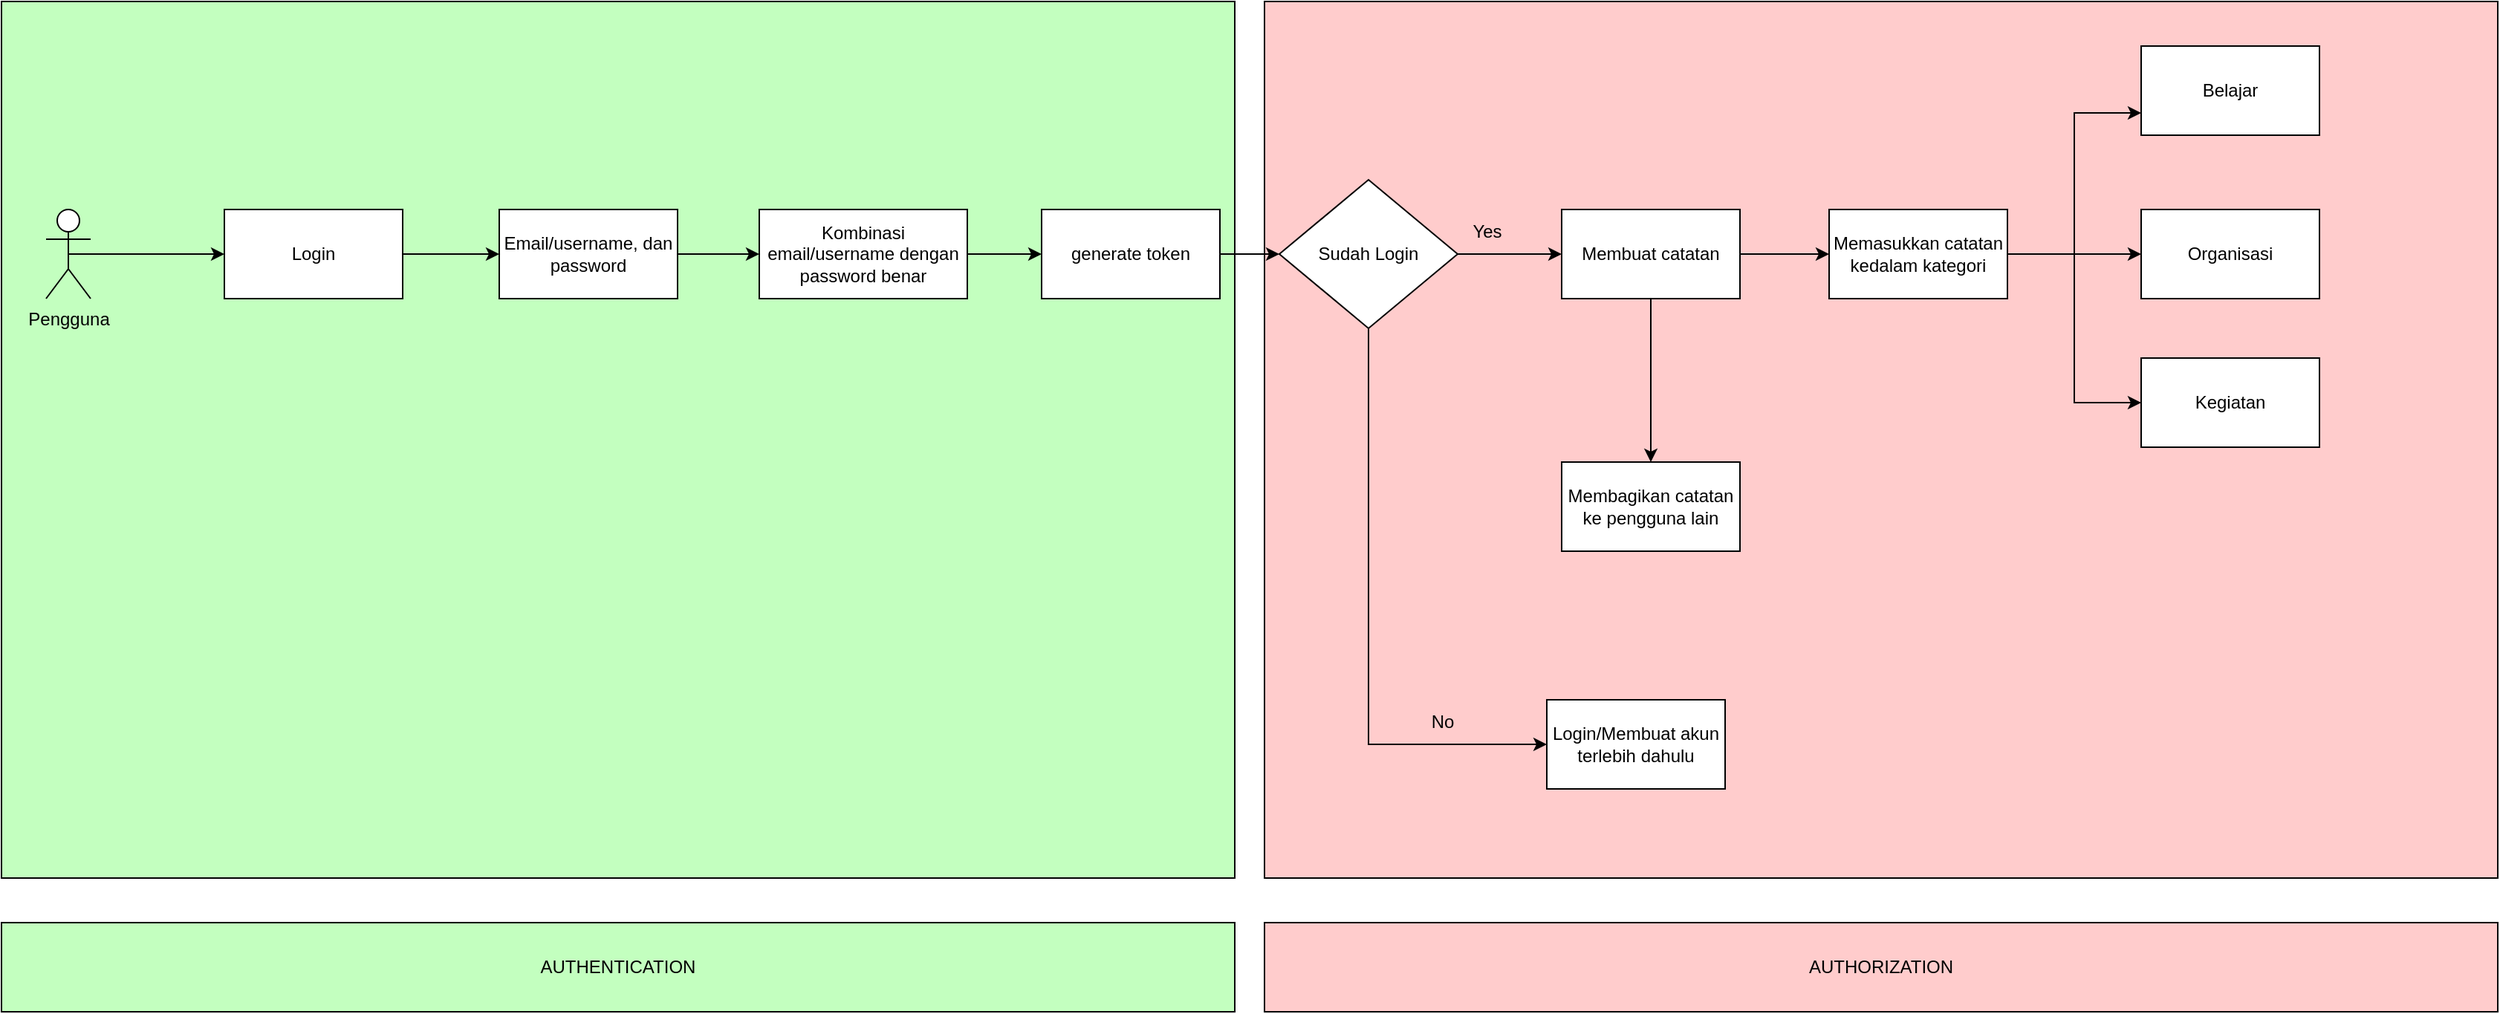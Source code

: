 <mxfile version="21.3.2" type="github">
  <diagram name="Page-1" id="tQe-SDcEBAgHt23FgPnO">
    <mxGraphModel dx="2150" dy="872" grid="1" gridSize="10" guides="1" tooltips="1" connect="1" arrows="1" fold="1" page="1" pageScale="1" pageWidth="850" pageHeight="1100" math="0" shadow="0">
      <root>
        <mxCell id="0" />
        <mxCell id="1" parent="0" />
        <mxCell id="NI7PQchnpD4Go9YrwPrF-54" value="" style="rounded=0;whiteSpace=wrap;html=1;fillColor=#FFCCCC;" vertex="1" parent="1">
          <mxGeometry x="880" y="80" width="830" height="590" as="geometry" />
        </mxCell>
        <mxCell id="NI7PQchnpD4Go9YrwPrF-50" value="" style="rounded=0;whiteSpace=wrap;html=1;fillColor=#C3FFBF;" vertex="1" parent="1">
          <mxGeometry x="30" y="80" width="830" height="590" as="geometry" />
        </mxCell>
        <mxCell id="NI7PQchnpD4Go9YrwPrF-4" style="edgeStyle=orthogonalEdgeStyle;rounded=0;orthogonalLoop=1;jettySize=auto;html=1;exitX=0.5;exitY=0.5;exitDx=0;exitDy=0;exitPerimeter=0;" edge="1" parent="1" source="NI7PQchnpD4Go9YrwPrF-1" target="NI7PQchnpD4Go9YrwPrF-2">
          <mxGeometry relative="1" as="geometry" />
        </mxCell>
        <mxCell id="NI7PQchnpD4Go9YrwPrF-1" value="Pengguna" style="shape=umlActor;verticalLabelPosition=bottom;verticalAlign=top;html=1;outlineConnect=0;" vertex="1" parent="1">
          <mxGeometry x="60" y="220" width="30" height="60" as="geometry" />
        </mxCell>
        <mxCell id="NI7PQchnpD4Go9YrwPrF-5" style="edgeStyle=orthogonalEdgeStyle;rounded=0;orthogonalLoop=1;jettySize=auto;html=1;exitX=1;exitY=0.5;exitDx=0;exitDy=0;entryX=0;entryY=0.5;entryDx=0;entryDy=0;" edge="1" parent="1" source="NI7PQchnpD4Go9YrwPrF-2" target="NI7PQchnpD4Go9YrwPrF-3">
          <mxGeometry relative="1" as="geometry" />
        </mxCell>
        <mxCell id="NI7PQchnpD4Go9YrwPrF-2" value="Login" style="rounded=0;whiteSpace=wrap;html=1;" vertex="1" parent="1">
          <mxGeometry x="180" y="220" width="120" height="60" as="geometry" />
        </mxCell>
        <mxCell id="NI7PQchnpD4Go9YrwPrF-7" style="edgeStyle=orthogonalEdgeStyle;rounded=0;orthogonalLoop=1;jettySize=auto;html=1;exitX=1;exitY=0.5;exitDx=0;exitDy=0;" edge="1" parent="1" source="NI7PQchnpD4Go9YrwPrF-3" target="NI7PQchnpD4Go9YrwPrF-6">
          <mxGeometry relative="1" as="geometry" />
        </mxCell>
        <mxCell id="NI7PQchnpD4Go9YrwPrF-3" value="Email/username, dan password" style="rounded=0;whiteSpace=wrap;html=1;" vertex="1" parent="1">
          <mxGeometry x="365" y="220" width="120" height="60" as="geometry" />
        </mxCell>
        <mxCell id="NI7PQchnpD4Go9YrwPrF-37" style="edgeStyle=orthogonalEdgeStyle;rounded=0;orthogonalLoop=1;jettySize=auto;html=1;exitX=1;exitY=0.5;exitDx=0;exitDy=0;" edge="1" parent="1" source="NI7PQchnpD4Go9YrwPrF-6" target="NI7PQchnpD4Go9YrwPrF-36">
          <mxGeometry relative="1" as="geometry" />
        </mxCell>
        <mxCell id="NI7PQchnpD4Go9YrwPrF-6" value="Kombinasi email/username dengan password benar" style="rounded=0;whiteSpace=wrap;html=1;" vertex="1" parent="1">
          <mxGeometry x="540" y="220" width="140" height="60" as="geometry" />
        </mxCell>
        <mxCell id="NI7PQchnpD4Go9YrwPrF-14" style="edgeStyle=orthogonalEdgeStyle;rounded=0;orthogonalLoop=1;jettySize=auto;html=1;exitX=1;exitY=0.5;exitDx=0;exitDy=0;entryX=0;entryY=0.5;entryDx=0;entryDy=0;" edge="1" parent="1" source="NI7PQchnpD4Go9YrwPrF-8" target="NI7PQchnpD4Go9YrwPrF-9">
          <mxGeometry relative="1" as="geometry" />
        </mxCell>
        <mxCell id="NI7PQchnpD4Go9YrwPrF-17" style="edgeStyle=orthogonalEdgeStyle;rounded=0;orthogonalLoop=1;jettySize=auto;html=1;exitX=0.5;exitY=1;exitDx=0;exitDy=0;entryX=0;entryY=0.5;entryDx=0;entryDy=0;" edge="1" parent="1" source="NI7PQchnpD4Go9YrwPrF-8" target="NI7PQchnpD4Go9YrwPrF-16">
          <mxGeometry relative="1" as="geometry" />
        </mxCell>
        <mxCell id="NI7PQchnpD4Go9YrwPrF-8" value="Sudah Login" style="rhombus;whiteSpace=wrap;html=1;" vertex="1" parent="1">
          <mxGeometry x="890" y="200" width="120" height="100" as="geometry" />
        </mxCell>
        <mxCell id="NI7PQchnpD4Go9YrwPrF-19" style="edgeStyle=orthogonalEdgeStyle;rounded=0;orthogonalLoop=1;jettySize=auto;html=1;exitX=1;exitY=0.5;exitDx=0;exitDy=0;entryX=0;entryY=0.5;entryDx=0;entryDy=0;" edge="1" parent="1" source="NI7PQchnpD4Go9YrwPrF-9" target="NI7PQchnpD4Go9YrwPrF-10">
          <mxGeometry relative="1" as="geometry" />
        </mxCell>
        <mxCell id="NI7PQchnpD4Go9YrwPrF-34" style="edgeStyle=orthogonalEdgeStyle;rounded=0;orthogonalLoop=1;jettySize=auto;html=1;exitX=0.5;exitY=1;exitDx=0;exitDy=0;entryX=0.5;entryY=0;entryDx=0;entryDy=0;" edge="1" parent="1" source="NI7PQchnpD4Go9YrwPrF-9" target="NI7PQchnpD4Go9YrwPrF-28">
          <mxGeometry relative="1" as="geometry" />
        </mxCell>
        <mxCell id="NI7PQchnpD4Go9YrwPrF-9" value="Membuat catatan" style="rounded=0;whiteSpace=wrap;html=1;" vertex="1" parent="1">
          <mxGeometry x="1080" y="220" width="120" height="60" as="geometry" />
        </mxCell>
        <mxCell id="NI7PQchnpD4Go9YrwPrF-30" style="edgeStyle=orthogonalEdgeStyle;rounded=0;orthogonalLoop=1;jettySize=auto;html=1;exitX=1;exitY=0.5;exitDx=0;exitDy=0;" edge="1" parent="1" source="NI7PQchnpD4Go9YrwPrF-10" target="NI7PQchnpD4Go9YrwPrF-12">
          <mxGeometry relative="1" as="geometry" />
        </mxCell>
        <mxCell id="NI7PQchnpD4Go9YrwPrF-31" style="edgeStyle=orthogonalEdgeStyle;rounded=0;orthogonalLoop=1;jettySize=auto;html=1;exitX=1;exitY=0.25;exitDx=0;exitDy=0;entryX=0;entryY=0.75;entryDx=0;entryDy=0;" edge="1" parent="1" source="NI7PQchnpD4Go9YrwPrF-10" target="NI7PQchnpD4Go9YrwPrF-13">
          <mxGeometry relative="1" as="geometry">
            <Array as="points">
              <mxPoint x="1380" y="250" />
              <mxPoint x="1425" y="250" />
              <mxPoint x="1425" y="155" />
            </Array>
          </mxGeometry>
        </mxCell>
        <mxCell id="NI7PQchnpD4Go9YrwPrF-33" style="edgeStyle=orthogonalEdgeStyle;rounded=0;orthogonalLoop=1;jettySize=auto;html=1;exitX=1;exitY=0.75;exitDx=0;exitDy=0;entryX=0;entryY=0.5;entryDx=0;entryDy=0;" edge="1" parent="1" source="NI7PQchnpD4Go9YrwPrF-10" target="NI7PQchnpD4Go9YrwPrF-11">
          <mxGeometry relative="1" as="geometry">
            <Array as="points">
              <mxPoint x="1380" y="250" />
              <mxPoint x="1425" y="250" />
              <mxPoint x="1425" y="350" />
            </Array>
          </mxGeometry>
        </mxCell>
        <mxCell id="NI7PQchnpD4Go9YrwPrF-10" value="Memasukkan catatan kedalam kategori" style="rounded=0;whiteSpace=wrap;html=1;" vertex="1" parent="1">
          <mxGeometry x="1260" y="220" width="120" height="60" as="geometry" />
        </mxCell>
        <mxCell id="NI7PQchnpD4Go9YrwPrF-11" value="Kegiatan" style="rounded=0;whiteSpace=wrap;html=1;" vertex="1" parent="1">
          <mxGeometry x="1470" y="320" width="120" height="60" as="geometry" />
        </mxCell>
        <mxCell id="NI7PQchnpD4Go9YrwPrF-12" value="Organisasi" style="rounded=0;whiteSpace=wrap;html=1;" vertex="1" parent="1">
          <mxGeometry x="1470" y="220" width="120" height="60" as="geometry" />
        </mxCell>
        <mxCell id="NI7PQchnpD4Go9YrwPrF-13" value="Belajar" style="rounded=0;whiteSpace=wrap;html=1;" vertex="1" parent="1">
          <mxGeometry x="1470" y="110" width="120" height="60" as="geometry" />
        </mxCell>
        <mxCell id="NI7PQchnpD4Go9YrwPrF-15" value="Yes" style="text;html=1;strokeColor=none;fillColor=none;align=center;verticalAlign=middle;whiteSpace=wrap;rounded=0;" vertex="1" parent="1">
          <mxGeometry x="1000" y="220" width="60" height="30" as="geometry" />
        </mxCell>
        <mxCell id="NI7PQchnpD4Go9YrwPrF-16" value="Login/Membuat akun terlebih dahulu" style="rounded=0;whiteSpace=wrap;html=1;" vertex="1" parent="1">
          <mxGeometry x="1070" y="550" width="120" height="60" as="geometry" />
        </mxCell>
        <mxCell id="NI7PQchnpD4Go9YrwPrF-18" value="No" style="text;html=1;strokeColor=none;fillColor=none;align=center;verticalAlign=middle;whiteSpace=wrap;rounded=0;" vertex="1" parent="1">
          <mxGeometry x="970" y="550" width="60" height="30" as="geometry" />
        </mxCell>
        <mxCell id="NI7PQchnpD4Go9YrwPrF-28" value="Membagikan catatan ke pengguna lain" style="rounded=0;whiteSpace=wrap;html=1;" vertex="1" parent="1">
          <mxGeometry x="1080" y="390" width="120" height="60" as="geometry" />
        </mxCell>
        <mxCell id="NI7PQchnpD4Go9YrwPrF-38" style="edgeStyle=orthogonalEdgeStyle;rounded=0;orthogonalLoop=1;jettySize=auto;html=1;exitX=1;exitY=0.5;exitDx=0;exitDy=0;" edge="1" parent="1" source="NI7PQchnpD4Go9YrwPrF-36" target="NI7PQchnpD4Go9YrwPrF-8">
          <mxGeometry relative="1" as="geometry" />
        </mxCell>
        <mxCell id="NI7PQchnpD4Go9YrwPrF-36" value="generate token" style="rounded=0;whiteSpace=wrap;html=1;" vertex="1" parent="1">
          <mxGeometry x="730" y="220" width="120" height="60" as="geometry" />
        </mxCell>
        <mxCell id="NI7PQchnpD4Go9YrwPrF-52" value="AUTHENTICATION" style="rounded=0;whiteSpace=wrap;html=1;fillColor=#C3FFBF;" vertex="1" parent="1">
          <mxGeometry x="30" y="700" width="830" height="60" as="geometry" />
        </mxCell>
        <mxCell id="NI7PQchnpD4Go9YrwPrF-55" value="AUTHORIZATION" style="rounded=0;whiteSpace=wrap;html=1;fillColor=#FFCCCC;" vertex="1" parent="1">
          <mxGeometry x="880" y="700" width="830" height="60" as="geometry" />
        </mxCell>
      </root>
    </mxGraphModel>
  </diagram>
</mxfile>
